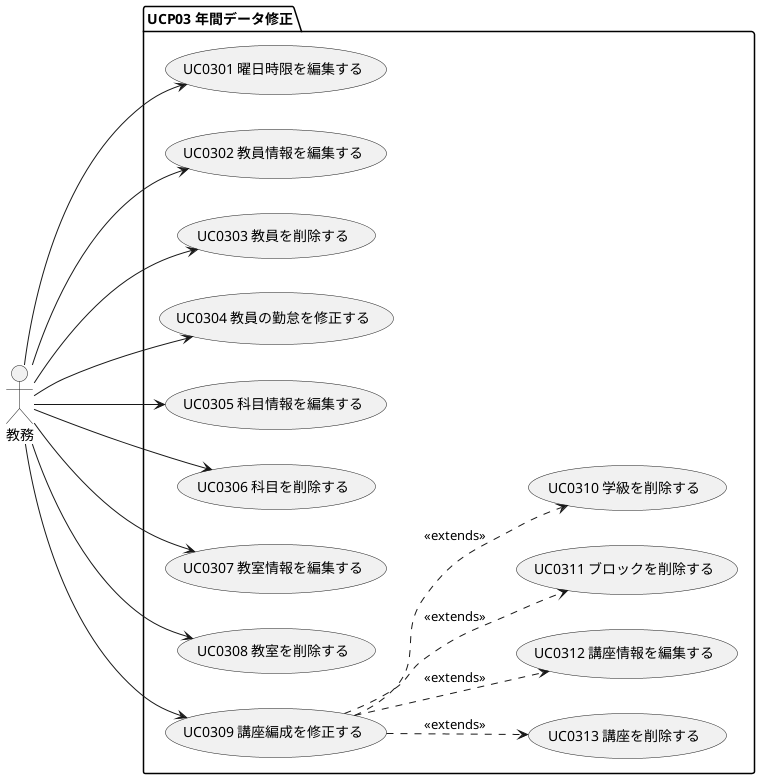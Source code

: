 @startuml usecase diagram
left to right direction
actor 教務

package "UCP03 年間データ修正" {
    教務--->(UC0301 曜日時限を編集する)
    教務--->(UC0302 教員情報を編集する)
    教務--->(UC0303 教員を削除する)
    教務--->(UC0304 教員の勤怠を修正する)
    教務--->(UC0305 科目情報を編集する)
    教務--->(UC0306 科目を削除する)
    教務--->(UC0307 教室情報を編集する)
    教務--->(UC0308 教室を削除する)
    教務--->(UC0309 講座編成を修正する)

    (UC0309 講座編成を修正する) ..> (UC0313 講座を削除する) : <<extends>>
    (UC0309 講座編成を修正する) ..> (UC0312 講座情報を編集する) : <<extends>>
    (UC0309 講座編成を修正する) ..> (UC0311 ブロックを削除する) : <<extends>>
    (UC0309 講座編成を修正する) ..> (UC0310 学級を削除する) : <<extends>> 
}
@enduml
